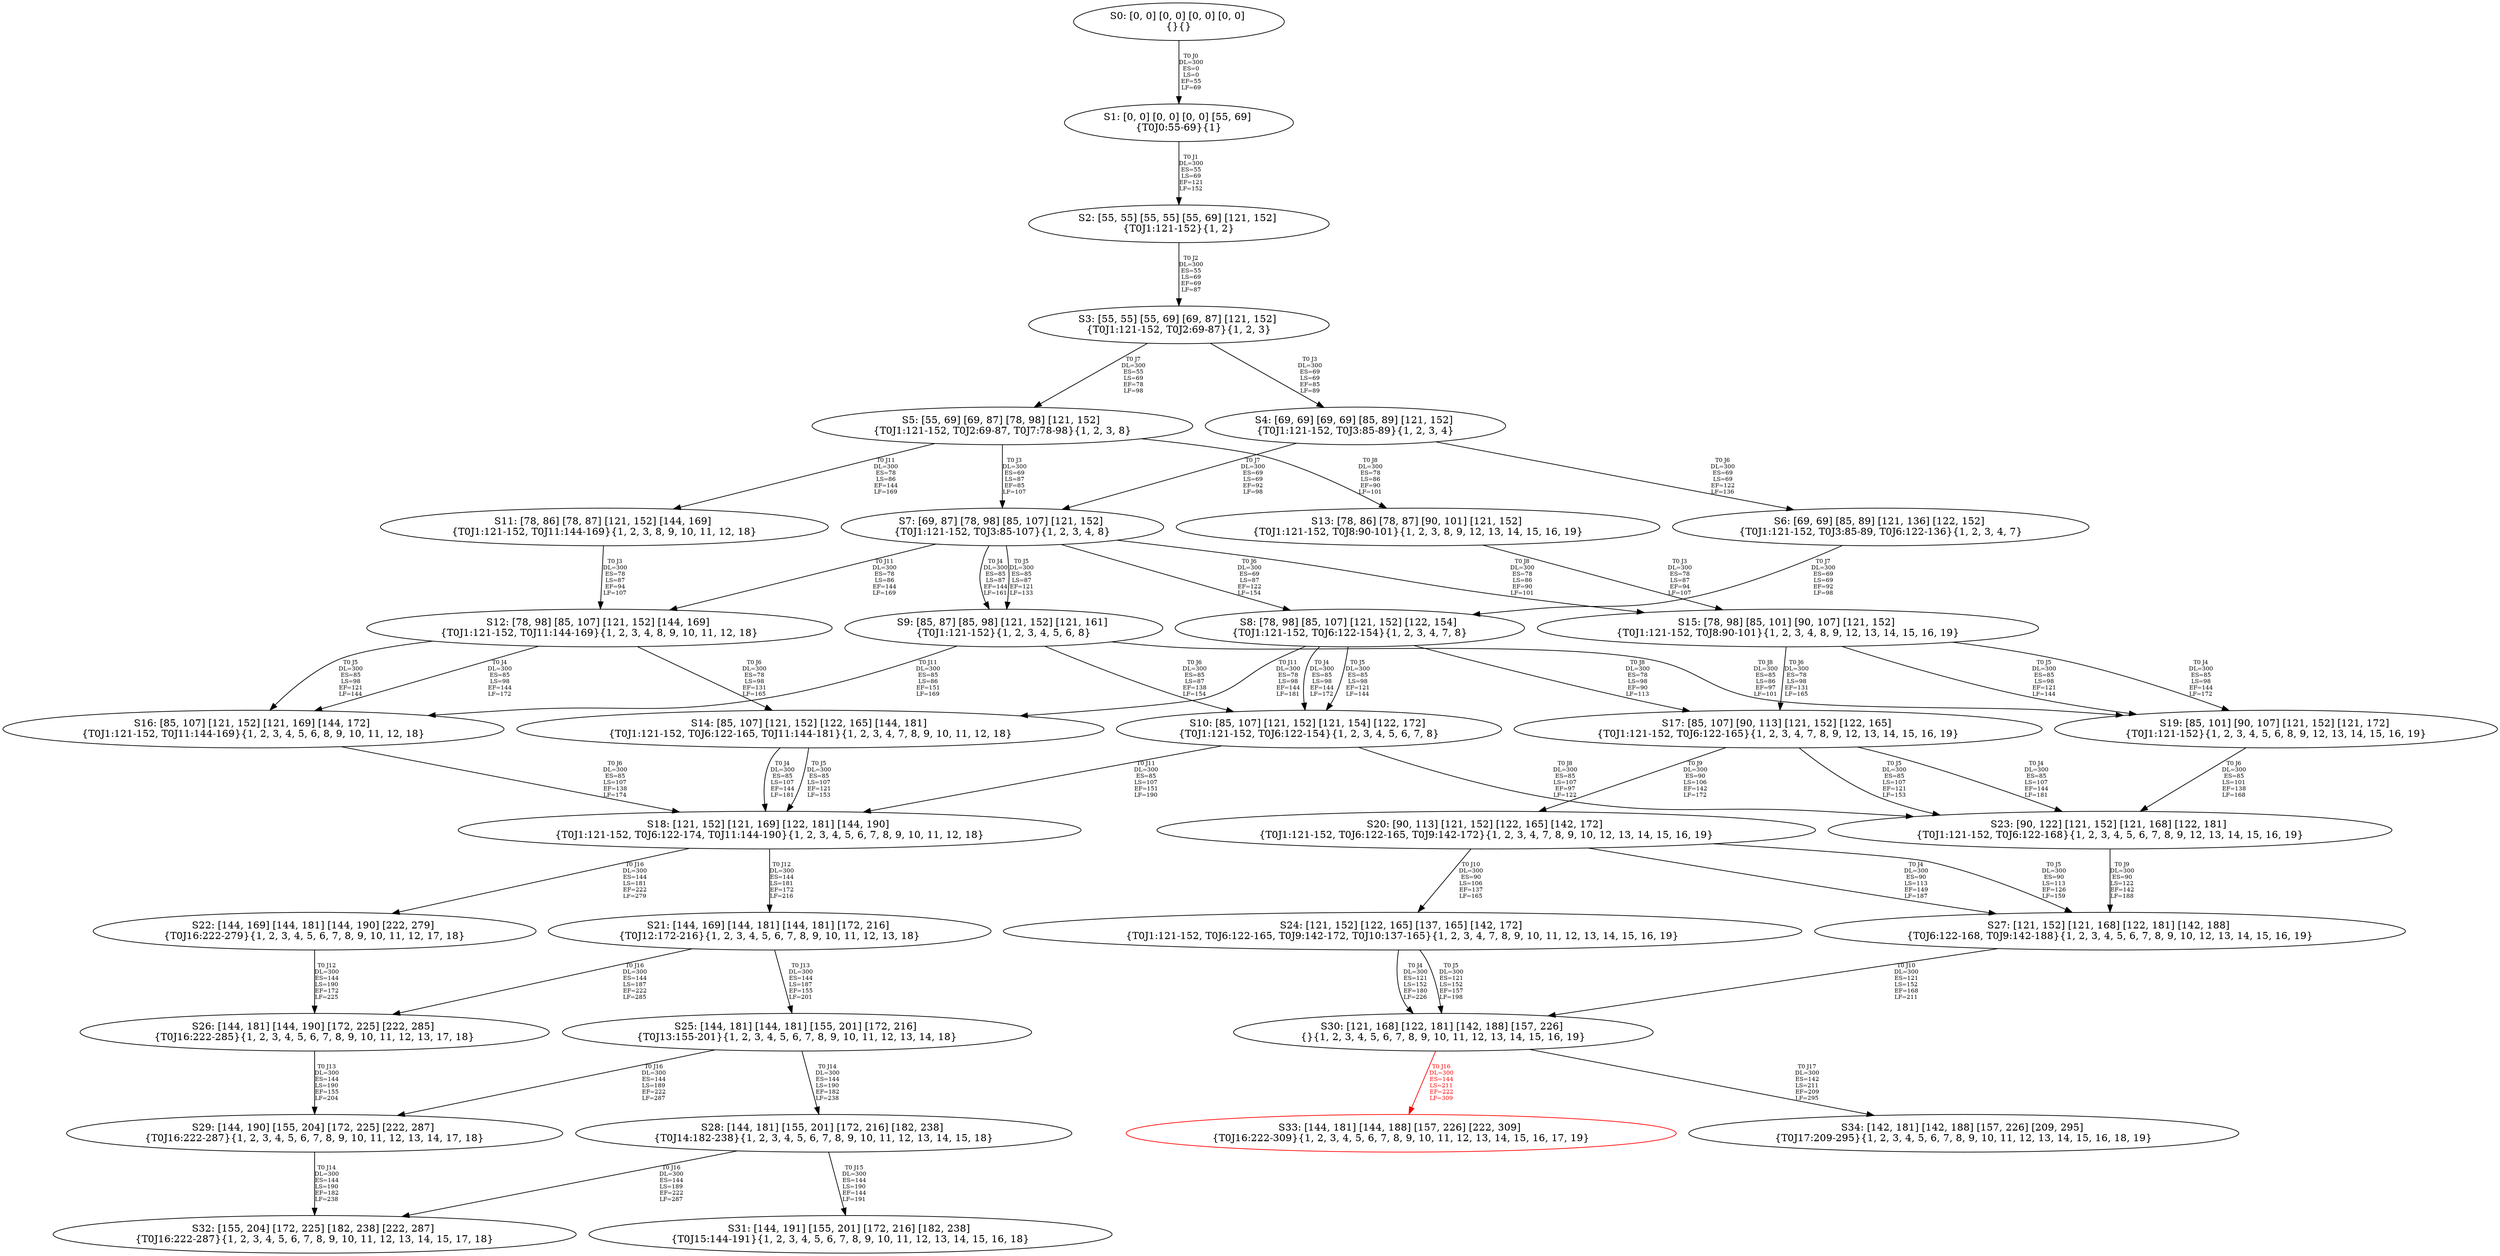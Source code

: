 digraph {
	S0[label="S0: [0, 0] [0, 0] [0, 0] [0, 0] \n{}{}"];
	S1[label="S1: [0, 0] [0, 0] [0, 0] [55, 69] \n{T0J0:55-69}{1}"];
	S2[label="S2: [55, 55] [55, 55] [55, 69] [121, 152] \n{T0J1:121-152}{1, 2}"];
	S3[label="S3: [55, 55] [55, 69] [69, 87] [121, 152] \n{T0J1:121-152, T0J2:69-87}{1, 2, 3}"];
	S4[label="S4: [69, 69] [69, 69] [85, 89] [121, 152] \n{T0J1:121-152, T0J3:85-89}{1, 2, 3, 4}"];
	S5[label="S5: [55, 69] [69, 87] [78, 98] [121, 152] \n{T0J1:121-152, T0J2:69-87, T0J7:78-98}{1, 2, 3, 8}"];
	S6[label="S6: [69, 69] [85, 89] [121, 136] [122, 152] \n{T0J1:121-152, T0J3:85-89, T0J6:122-136}{1, 2, 3, 4, 7}"];
	S7[label="S7: [69, 87] [78, 98] [85, 107] [121, 152] \n{T0J1:121-152, T0J3:85-107}{1, 2, 3, 4, 8}"];
	S8[label="S8: [78, 98] [85, 107] [121, 152] [122, 154] \n{T0J1:121-152, T0J6:122-154}{1, 2, 3, 4, 7, 8}"];
	S9[label="S9: [85, 87] [85, 98] [121, 152] [121, 161] \n{T0J1:121-152}{1, 2, 3, 4, 5, 6, 8}"];
	S10[label="S10: [85, 107] [121, 152] [121, 154] [122, 172] \n{T0J1:121-152, T0J6:122-154}{1, 2, 3, 4, 5, 6, 7, 8}"];
	S11[label="S11: [78, 86] [78, 87] [121, 152] [144, 169] \n{T0J1:121-152, T0J11:144-169}{1, 2, 3, 8, 9, 10, 11, 12, 18}"];
	S12[label="S12: [78, 98] [85, 107] [121, 152] [144, 169] \n{T0J1:121-152, T0J11:144-169}{1, 2, 3, 4, 8, 9, 10, 11, 12, 18}"];
	S13[label="S13: [78, 86] [78, 87] [90, 101] [121, 152] \n{T0J1:121-152, T0J8:90-101}{1, 2, 3, 8, 9, 12, 13, 14, 15, 16, 19}"];
	S14[label="S14: [85, 107] [121, 152] [122, 165] [144, 181] \n{T0J1:121-152, T0J6:122-165, T0J11:144-181}{1, 2, 3, 4, 7, 8, 9, 10, 11, 12, 18}"];
	S15[label="S15: [78, 98] [85, 101] [90, 107] [121, 152] \n{T0J1:121-152, T0J8:90-101}{1, 2, 3, 4, 8, 9, 12, 13, 14, 15, 16, 19}"];
	S16[label="S16: [85, 107] [121, 152] [121, 169] [144, 172] \n{T0J1:121-152, T0J11:144-169}{1, 2, 3, 4, 5, 6, 8, 9, 10, 11, 12, 18}"];
	S17[label="S17: [85, 107] [90, 113] [121, 152] [122, 165] \n{T0J1:121-152, T0J6:122-165}{1, 2, 3, 4, 7, 8, 9, 12, 13, 14, 15, 16, 19}"];
	S18[label="S18: [121, 152] [121, 169] [122, 181] [144, 190] \n{T0J1:121-152, T0J6:122-174, T0J11:144-190}{1, 2, 3, 4, 5, 6, 7, 8, 9, 10, 11, 12, 18}"];
	S19[label="S19: [85, 101] [90, 107] [121, 152] [121, 172] \n{T0J1:121-152}{1, 2, 3, 4, 5, 6, 8, 9, 12, 13, 14, 15, 16, 19}"];
	S20[label="S20: [90, 113] [121, 152] [122, 165] [142, 172] \n{T0J1:121-152, T0J6:122-165, T0J9:142-172}{1, 2, 3, 4, 7, 8, 9, 10, 12, 13, 14, 15, 16, 19}"];
	S21[label="S21: [144, 169] [144, 181] [144, 181] [172, 216] \n{T0J12:172-216}{1, 2, 3, 4, 5, 6, 7, 8, 9, 10, 11, 12, 13, 18}"];
	S22[label="S22: [144, 169] [144, 181] [144, 190] [222, 279] \n{T0J16:222-279}{1, 2, 3, 4, 5, 6, 7, 8, 9, 10, 11, 12, 17, 18}"];
	S23[label="S23: [90, 122] [121, 152] [121, 168] [122, 181] \n{T0J1:121-152, T0J6:122-168}{1, 2, 3, 4, 5, 6, 7, 8, 9, 12, 13, 14, 15, 16, 19}"];
	S24[label="S24: [121, 152] [122, 165] [137, 165] [142, 172] \n{T0J1:121-152, T0J6:122-165, T0J9:142-172, T0J10:137-165}{1, 2, 3, 4, 7, 8, 9, 10, 11, 12, 13, 14, 15, 16, 19}"];
	S25[label="S25: [144, 181] [144, 181] [155, 201] [172, 216] \n{T0J13:155-201}{1, 2, 3, 4, 5, 6, 7, 8, 9, 10, 11, 12, 13, 14, 18}"];
	S26[label="S26: [144, 181] [144, 190] [172, 225] [222, 285] \n{T0J16:222-285}{1, 2, 3, 4, 5, 6, 7, 8, 9, 10, 11, 12, 13, 17, 18}"];
	S27[label="S27: [121, 152] [121, 168] [122, 181] [142, 188] \n{T0J6:122-168, T0J9:142-188}{1, 2, 3, 4, 5, 6, 7, 8, 9, 10, 12, 13, 14, 15, 16, 19}"];
	S28[label="S28: [144, 181] [155, 201] [172, 216] [182, 238] \n{T0J14:182-238}{1, 2, 3, 4, 5, 6, 7, 8, 9, 10, 11, 12, 13, 14, 15, 18}"];
	S29[label="S29: [144, 190] [155, 204] [172, 225] [222, 287] \n{T0J16:222-287}{1, 2, 3, 4, 5, 6, 7, 8, 9, 10, 11, 12, 13, 14, 17, 18}"];
	S30[label="S30: [121, 168] [122, 181] [142, 188] [157, 226] \n{}{1, 2, 3, 4, 5, 6, 7, 8, 9, 10, 11, 12, 13, 14, 15, 16, 19}"];
	S31[label="S31: [144, 191] [155, 201] [172, 216] [182, 238] \n{T0J15:144-191}{1, 2, 3, 4, 5, 6, 7, 8, 9, 10, 11, 12, 13, 14, 15, 16, 18}"];
	S32[label="S32: [155, 204] [172, 225] [182, 238] [222, 287] \n{T0J16:222-287}{1, 2, 3, 4, 5, 6, 7, 8, 9, 10, 11, 12, 13, 14, 15, 17, 18}"];
	S33[label="S33: [144, 181] [144, 188] [157, 226] [222, 309] \n{T0J16:222-309}{1, 2, 3, 4, 5, 6, 7, 8, 9, 10, 11, 12, 13, 14, 15, 16, 17, 19}"];
	S34[label="S34: [142, 181] [142, 188] [157, 226] [209, 295] \n{T0J17:209-295}{1, 2, 3, 4, 5, 6, 7, 8, 9, 10, 11, 12, 13, 14, 15, 16, 18, 19}"];
	S0 -> S1[label="T0 J0\nDL=300\nES=0\nLS=0\nEF=55\nLF=69",fontsize=8];
	S1 -> S2[label="T0 J1\nDL=300\nES=55\nLS=69\nEF=121\nLF=152",fontsize=8];
	S2 -> S3[label="T0 J2\nDL=300\nES=55\nLS=69\nEF=69\nLF=87",fontsize=8];
	S3 -> S4[label="T0 J3\nDL=300\nES=69\nLS=69\nEF=85\nLF=89",fontsize=8];
	S3 -> S5[label="T0 J7\nDL=300\nES=55\nLS=69\nEF=78\nLF=98",fontsize=8];
	S4 -> S6[label="T0 J6\nDL=300\nES=69\nLS=69\nEF=122\nLF=136",fontsize=8];
	S4 -> S7[label="T0 J7\nDL=300\nES=69\nLS=69\nEF=92\nLF=98",fontsize=8];
	S5 -> S7[label="T0 J3\nDL=300\nES=69\nLS=87\nEF=85\nLF=107",fontsize=8];
	S5 -> S13[label="T0 J8\nDL=300\nES=78\nLS=86\nEF=90\nLF=101",fontsize=8];
	S5 -> S11[label="T0 J11\nDL=300\nES=78\nLS=86\nEF=144\nLF=169",fontsize=8];
	S6 -> S8[label="T0 J7\nDL=300\nES=69\nLS=69\nEF=92\nLF=98",fontsize=8];
	S7 -> S9[label="T0 J4\nDL=300\nES=85\nLS=87\nEF=144\nLF=161",fontsize=8];
	S7 -> S9[label="T0 J5\nDL=300\nES=85\nLS=87\nEF=121\nLF=133",fontsize=8];
	S7 -> S8[label="T0 J6\nDL=300\nES=69\nLS=87\nEF=122\nLF=154",fontsize=8];
	S7 -> S15[label="T0 J8\nDL=300\nES=78\nLS=86\nEF=90\nLF=101",fontsize=8];
	S7 -> S12[label="T0 J11\nDL=300\nES=78\nLS=86\nEF=144\nLF=169",fontsize=8];
	S8 -> S10[label="T0 J4\nDL=300\nES=85\nLS=98\nEF=144\nLF=172",fontsize=8];
	S8 -> S10[label="T0 J5\nDL=300\nES=85\nLS=98\nEF=121\nLF=144",fontsize=8];
	S8 -> S17[label="T0 J8\nDL=300\nES=78\nLS=98\nEF=90\nLF=113",fontsize=8];
	S8 -> S14[label="T0 J11\nDL=300\nES=78\nLS=98\nEF=144\nLF=181",fontsize=8];
	S9 -> S10[label="T0 J6\nDL=300\nES=85\nLS=87\nEF=138\nLF=154",fontsize=8];
	S9 -> S19[label="T0 J8\nDL=300\nES=85\nLS=86\nEF=97\nLF=101",fontsize=8];
	S9 -> S16[label="T0 J11\nDL=300\nES=85\nLS=86\nEF=151\nLF=169",fontsize=8];
	S10 -> S23[label="T0 J8\nDL=300\nES=85\nLS=107\nEF=97\nLF=122",fontsize=8];
	S10 -> S18[label="T0 J11\nDL=300\nES=85\nLS=107\nEF=151\nLF=190",fontsize=8];
	S11 -> S12[label="T0 J3\nDL=300\nES=78\nLS=87\nEF=94\nLF=107",fontsize=8];
	S12 -> S16[label="T0 J4\nDL=300\nES=85\nLS=98\nEF=144\nLF=172",fontsize=8];
	S12 -> S16[label="T0 J5\nDL=300\nES=85\nLS=98\nEF=121\nLF=144",fontsize=8];
	S12 -> S14[label="T0 J6\nDL=300\nES=78\nLS=98\nEF=131\nLF=165",fontsize=8];
	S13 -> S15[label="T0 J3\nDL=300\nES=78\nLS=87\nEF=94\nLF=107",fontsize=8];
	S14 -> S18[label="T0 J4\nDL=300\nES=85\nLS=107\nEF=144\nLF=181",fontsize=8];
	S14 -> S18[label="T0 J5\nDL=300\nES=85\nLS=107\nEF=121\nLF=153",fontsize=8];
	S15 -> S19[label="T0 J4\nDL=300\nES=85\nLS=98\nEF=144\nLF=172",fontsize=8];
	S15 -> S19[label="T0 J5\nDL=300\nES=85\nLS=98\nEF=121\nLF=144",fontsize=8];
	S15 -> S17[label="T0 J6\nDL=300\nES=78\nLS=98\nEF=131\nLF=165",fontsize=8];
	S16 -> S18[label="T0 J6\nDL=300\nES=85\nLS=107\nEF=138\nLF=174",fontsize=8];
	S17 -> S23[label="T0 J4\nDL=300\nES=85\nLS=107\nEF=144\nLF=181",fontsize=8];
	S17 -> S23[label="T0 J5\nDL=300\nES=85\nLS=107\nEF=121\nLF=153",fontsize=8];
	S17 -> S20[label="T0 J9\nDL=300\nES=90\nLS=106\nEF=142\nLF=172",fontsize=8];
	S18 -> S21[label="T0 J12\nDL=300\nES=144\nLS=181\nEF=172\nLF=216",fontsize=8];
	S18 -> S22[label="T0 J16\nDL=300\nES=144\nLS=181\nEF=222\nLF=279",fontsize=8];
	S19 -> S23[label="T0 J6\nDL=300\nES=85\nLS=101\nEF=138\nLF=168",fontsize=8];
	S20 -> S27[label="T0 J4\nDL=300\nES=90\nLS=113\nEF=149\nLF=187",fontsize=8];
	S20 -> S27[label="T0 J5\nDL=300\nES=90\nLS=113\nEF=126\nLF=159",fontsize=8];
	S20 -> S24[label="T0 J10\nDL=300\nES=90\nLS=106\nEF=137\nLF=165",fontsize=8];
	S21 -> S25[label="T0 J13\nDL=300\nES=144\nLS=187\nEF=155\nLF=201",fontsize=8];
	S21 -> S26[label="T0 J16\nDL=300\nES=144\nLS=187\nEF=222\nLF=285",fontsize=8];
	S22 -> S26[label="T0 J12\nDL=300\nES=144\nLS=190\nEF=172\nLF=225",fontsize=8];
	S23 -> S27[label="T0 J9\nDL=300\nES=90\nLS=122\nEF=142\nLF=188",fontsize=8];
	S24 -> S30[label="T0 J4\nDL=300\nES=121\nLS=152\nEF=180\nLF=226",fontsize=8];
	S24 -> S30[label="T0 J5\nDL=300\nES=121\nLS=152\nEF=157\nLF=198",fontsize=8];
	S25 -> S28[label="T0 J14\nDL=300\nES=144\nLS=190\nEF=182\nLF=238",fontsize=8];
	S25 -> S29[label="T0 J16\nDL=300\nES=144\nLS=189\nEF=222\nLF=287",fontsize=8];
	S26 -> S29[label="T0 J13\nDL=300\nES=144\nLS=190\nEF=155\nLF=204",fontsize=8];
	S27 -> S30[label="T0 J10\nDL=300\nES=121\nLS=152\nEF=168\nLF=211",fontsize=8];
	S28 -> S31[label="T0 J15\nDL=300\nES=144\nLS=190\nEF=144\nLF=191",fontsize=8];
	S28 -> S32[label="T0 J16\nDL=300\nES=144\nLS=189\nEF=222\nLF=287",fontsize=8];
	S29 -> S32[label="T0 J14\nDL=300\nES=144\nLS=190\nEF=182\nLF=238",fontsize=8];
	S30 -> S33[label="T0 J16\nDL=300\nES=144\nLS=211\nEF=222\nLF=309",color=Red,fontcolor=Red,fontsize=8];
S33[color=Red];
	S30 -> S34[label="T0 J17\nDL=300\nES=142\nLS=211\nEF=209\nLF=295",fontsize=8];
}
